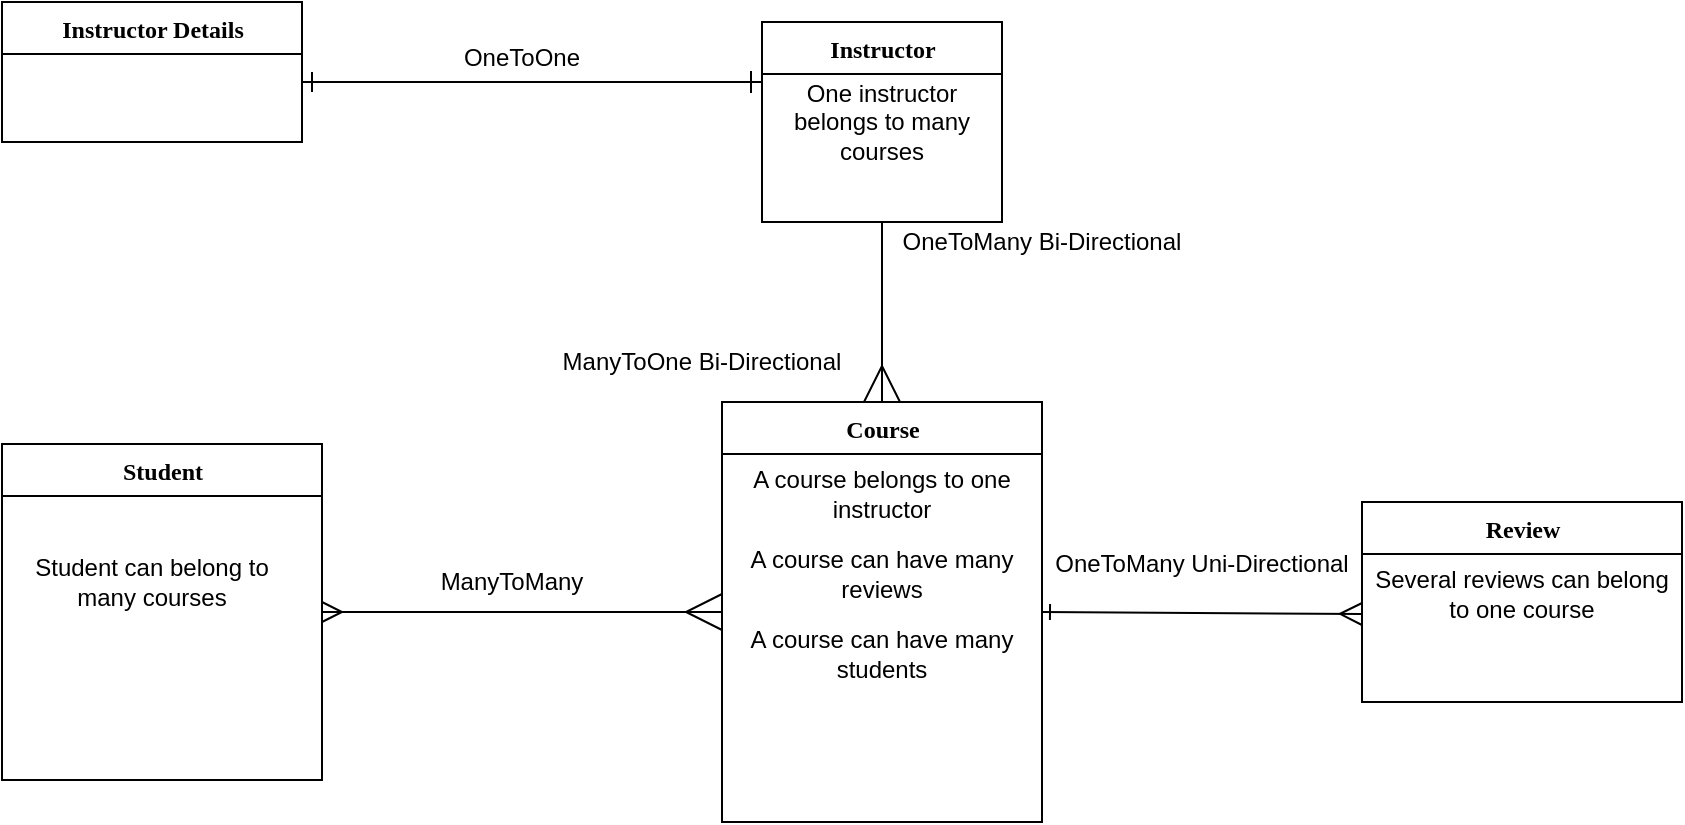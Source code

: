 <mxfile version="14.6.13" type="device"><diagram name="Page-1" id="9f46799a-70d6-7492-0946-bef42562c5a5"><mxGraphModel dx="1106" dy="787" grid="1" gridSize="10" guides="1" tooltips="1" connect="1" arrows="1" fold="1" page="1" pageScale="1" pageWidth="1100" pageHeight="850" background="none" math="0" shadow="0"><root><mxCell id="0"/><mxCell id="1" parent="0"/><mxCell id="78961159f06e98e8-17" value="Instructor Details" style="swimlane;html=1;fontStyle=1;align=center;verticalAlign=top;childLayout=stackLayout;horizontal=1;startSize=26;horizontalStack=0;resizeParent=1;resizeLast=0;collapsible=1;marginBottom=0;swimlaneFillColor=#ffffff;rounded=0;shadow=0;comic=0;labelBackgroundColor=none;strokeWidth=1;fillColor=none;fontFamily=Verdana;fontSize=12" parent="1" vertex="1"><mxGeometry x="40" y="110" width="150" height="70" as="geometry"/></mxCell><mxCell id="78961159f06e98e8-122" style="edgeStyle=elbowEdgeStyle;html=1;labelBackgroundColor=none;startFill=0;startSize=8;endArrow=ERmany;endFill=0;endSize=16;fontFamily=Verdana;fontSize=12;elbow=vertical;" parent="1" source="78961159f06e98e8-30" target="78961159f06e98e8-43" edge="1"><mxGeometry relative="1" as="geometry"/></mxCell><mxCell id="78961159f06e98e8-30" value="Instructor" style="swimlane;html=1;fontStyle=1;align=center;verticalAlign=top;childLayout=stackLayout;horizontal=1;startSize=26;horizontalStack=0;resizeParent=1;resizeLast=0;collapsible=1;marginBottom=0;swimlaneFillColor=#ffffff;rounded=0;shadow=0;comic=0;labelBackgroundColor=none;strokeWidth=1;fillColor=none;fontFamily=Verdana;fontSize=12" parent="1" vertex="1"><mxGeometry x="420" y="120" width="120" height="100" as="geometry"/></mxCell><mxCell id="78961159f06e98e8-43" value="Course" style="swimlane;html=1;fontStyle=1;align=center;verticalAlign=top;childLayout=stackLayout;horizontal=1;startSize=26;horizontalStack=0;resizeParent=1;resizeLast=0;collapsible=1;marginBottom=0;swimlaneFillColor=#ffffff;rounded=0;shadow=0;comic=0;labelBackgroundColor=none;strokeWidth=1;fillColor=none;fontFamily=Verdana;fontSize=12" parent="1" vertex="1"><mxGeometry x="400" y="310" width="160" height="210" as="geometry"/></mxCell><mxCell id="aW23VcZw-gWk03mBbc5y-12" value="A course belongs to one instructor" style="text;html=1;strokeColor=none;fillColor=none;align=center;verticalAlign=middle;whiteSpace=wrap;rounded=0;" parent="78961159f06e98e8-43" vertex="1"><mxGeometry y="26" width="160" height="40" as="geometry"/></mxCell><mxCell id="aW23VcZw-gWk03mBbc5y-14" value="A course can have many reviews " style="text;html=1;strokeColor=none;fillColor=none;align=center;verticalAlign=middle;whiteSpace=wrap;rounded=0;" parent="78961159f06e98e8-43" vertex="1"><mxGeometry y="66" width="160" height="40" as="geometry"/></mxCell><mxCell id="5nnrvF7LJ0ITRuMDcJkf-1" value="A course can have many students " style="text;html=1;strokeColor=none;fillColor=none;align=center;verticalAlign=middle;whiteSpace=wrap;rounded=0;" vertex="1" parent="78961159f06e98e8-43"><mxGeometry y="106" width="160" height="40" as="geometry"/></mxCell><mxCell id="78961159f06e98e8-127" style="edgeStyle=orthogonalEdgeStyle;html=1;labelBackgroundColor=none;startFill=0;startSize=8;endArrow=ERmany;endFill=0;endSize=16;fontFamily=Verdana;fontSize=12;startArrow=ERmany;" parent="1" source="78961159f06e98e8-95" target="78961159f06e98e8-43" edge="1"><mxGeometry relative="1" as="geometry"/></mxCell><mxCell id="78961159f06e98e8-95" value="Student" style="swimlane;html=1;fontStyle=1;align=center;verticalAlign=top;childLayout=stackLayout;horizontal=1;startSize=26;horizontalStack=0;resizeParent=1;resizeLast=0;collapsible=1;marginBottom=0;swimlaneFillColor=#ffffff;rounded=0;shadow=0;comic=0;labelBackgroundColor=none;strokeWidth=1;fillColor=none;fontFamily=Verdana;fontSize=12" parent="1" vertex="1"><mxGeometry x="40" y="331" width="160" height="168" as="geometry"/></mxCell><mxCell id="78961159f06e98e8-108" value="Review" style="swimlane;html=1;fontStyle=1;align=center;verticalAlign=top;childLayout=stackLayout;horizontal=1;startSize=26;horizontalStack=0;resizeParent=1;resizeLast=0;collapsible=1;marginBottom=0;swimlaneFillColor=#ffffff;rounded=0;shadow=0;comic=0;labelBackgroundColor=none;strokeWidth=1;fillColor=none;fontFamily=Verdana;fontSize=12" parent="1" vertex="1"><mxGeometry x="720" y="360" width="160" height="100" as="geometry"/></mxCell><mxCell id="aW23VcZw-gWk03mBbc5y-16" value="Several reviews can belong to one course" style="text;html=1;strokeColor=none;fillColor=none;align=center;verticalAlign=middle;whiteSpace=wrap;rounded=0;" parent="78961159f06e98e8-108" vertex="1"><mxGeometry y="26" width="160" height="40" as="geometry"/></mxCell><object label="" id="78961159f06e98e8-121"><mxCell style="edgeStyle=elbowEdgeStyle;html=1;labelBackgroundColor=none;startFill=0;startSize=8;endArrow=ERone;endFill=0;endSize=9;fontFamily=Verdana;fontSize=12;elbow=vertical;startArrow=ERone;" parent="1" source="78961159f06e98e8-17" target="78961159f06e98e8-30" edge="1"><mxGeometry relative="1" as="geometry"><mxPoint x="250" y="259.882" as="sourcePoint"/></mxGeometry></mxCell></object><mxCell id="aW23VcZw-gWk03mBbc5y-1" value="&lt;div&gt;OneToOne&lt;/div&gt;&lt;div&gt;&lt;br&gt;&lt;/div&gt;" style="text;html=1;strokeColor=none;fillColor=none;align=center;verticalAlign=middle;whiteSpace=wrap;rounded=0;" parent="1" vertex="1"><mxGeometry x="260" y="140" width="80" height="10" as="geometry"/></mxCell><mxCell id="aW23VcZw-gWk03mBbc5y-6" value="" style="endArrow=ERmany;html=1;endSize=9;exitX=1;exitY=0.5;exitDx=0;exitDy=0;endFill=0;startArrow=ERone;startFill=0;entryX=0;entryY=0.75;entryDx=0;entryDy=0;" parent="1" source="78961159f06e98e8-43" edge="1" target="aW23VcZw-gWk03mBbc5y-16"><mxGeometry width="50" height="50" relative="1" as="geometry"><mxPoint x="520" y="460" as="sourcePoint"/><mxPoint x="690" y="415" as="targetPoint"/></mxGeometry></mxCell><mxCell id="aW23VcZw-gWk03mBbc5y-7" value="&lt;div&gt;OneToMany Uni-Directional&lt;/div&gt;&lt;div&gt;&lt;br&gt;&lt;/div&gt;" style="text;html=1;strokeColor=none;fillColor=none;align=center;verticalAlign=middle;whiteSpace=wrap;rounded=0;" parent="1" vertex="1"><mxGeometry x="560" y="390" width="160" height="15" as="geometry"/></mxCell><mxCell id="aW23VcZw-gWk03mBbc5y-10" value="ManyToMany" style="text;html=1;strokeColor=none;fillColor=none;align=center;verticalAlign=middle;whiteSpace=wrap;rounded=0;" parent="1" vertex="1"><mxGeometry x="250" y="390" width="90" height="20" as="geometry"/></mxCell><mxCell id="aW23VcZw-gWk03mBbc5y-11" value="Student can belong to many courses" style="text;html=1;strokeColor=none;fillColor=none;align=center;verticalAlign=middle;whiteSpace=wrap;rounded=0;" parent="1" vertex="1"><mxGeometry x="50" y="380" width="130" height="40" as="geometry"/></mxCell><mxCell id="5nnrvF7LJ0ITRuMDcJkf-2" value="One instructor belongs to many courses" style="text;html=1;strokeColor=none;fillColor=none;align=center;verticalAlign=middle;whiteSpace=wrap;rounded=0;" vertex="1" parent="1"><mxGeometry x="430" y="150" width="100" height="40" as="geometry"/></mxCell><mxCell id="5nnrvF7LJ0ITRuMDcJkf-3" value="OneToMany Bi-Directional" style="text;html=1;strokeColor=none;fillColor=none;align=center;verticalAlign=middle;whiteSpace=wrap;rounded=0;" vertex="1" parent="1"><mxGeometry x="480" y="220" width="160" height="20" as="geometry"/></mxCell><mxCell id="5nnrvF7LJ0ITRuMDcJkf-4" value="ManyToOne Bi-Directional" style="text;html=1;strokeColor=none;fillColor=none;align=center;verticalAlign=middle;whiteSpace=wrap;rounded=0;" vertex="1" parent="1"><mxGeometry x="310" y="280" width="160" height="20" as="geometry"/></mxCell></root></mxGraphModel></diagram></mxfile>